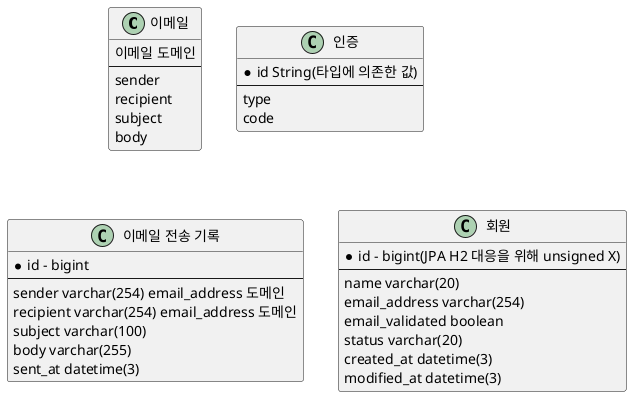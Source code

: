 @startuml

class "이메일" as email {
    이메일 도메인
    ---
    sender
    recipient
    subject
    body
}

class "인증" as authentication {
  * id String(타입에 의존한 값)
  ---
  type
  code
}

class "이메일 전송 기록" as email_send_history {
    * id - bigint
    ---
    sender varchar(254) email_address 도메인
    recipient varchar(254) email_address 도메인
    subject varchar(100)
    body varchar(255)
    sent_at datetime(3)
}

class "회원" as member {
    * id - bigint(JPA H2 대응을 위해 unsigned X)
    ---
    name varchar(20)
    email_address varchar(254)
    email_validated boolean
    status varchar(20)
    created_at datetime(3)
    modified_at datetime(3)
}


'class "권한" {
'    id
'    ---
'    권한 => 이메일_인증, 이메일_미인증, SNS_인증?
'    스프링 시큐리티로 구현하셨음. 따라가보자.(도메인이 아닌거 같은데 그러면)
'}

' TODO: 추후 작업 예정(프론트 없이 가능? 안되면 프론트 이후 작업)
'class "SNS 인증" {
'    id
'    ___
'    회원 id
'    SNS 인증 종류
'    리프레시 토큰 => 리프레시 토큰 만료 시 어떻게? 찾아보자.
'}

' TODO: 추후 작업 예정
'class "회원-권한" {
'    회원 id
'    권한 id
'    ---
'    굳이 관계 테이블까지?
'}

@enduml